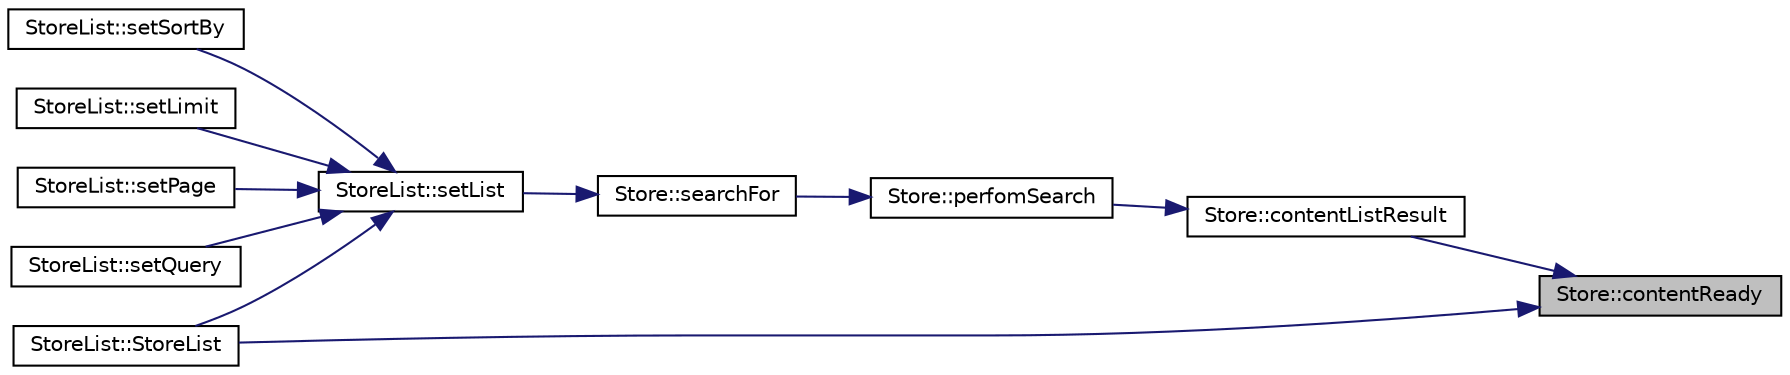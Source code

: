 digraph "Store::contentReady"
{
 // INTERACTIVE_SVG=YES
 // LATEX_PDF_SIZE
  edge [fontname="Helvetica",fontsize="10",labelfontname="Helvetica",labelfontsize="10"];
  node [fontname="Helvetica",fontsize="10",shape=record];
  rankdir="RL";
  Node53 [label="Store::contentReady",height=0.2,width=0.4,color="black", fillcolor="grey75", style="filled", fontcolor="black",tooltip=" "];
  Node53 -> Node54 [dir="back",color="midnightblue",fontsize="10",style="solid",fontname="Helvetica"];
  Node54 [label="Store::contentListResult",height=0.2,width=0.4,color="black", fillcolor="white", style="filled",URL="$class_store.html#a447d0505d2b6f722f23ded8e4def963a",tooltip=" "];
  Node54 -> Node55 [dir="back",color="midnightblue",fontsize="10",style="solid",fontname="Helvetica"];
  Node55 [label="Store::perfomSearch",height=0.2,width=0.4,color="black", fillcolor="white", style="filled",URL="$class_store.html#acdc85be751071eda665644b5a6c9c12a",tooltip=" "];
  Node55 -> Node56 [dir="back",color="midnightblue",fontsize="10",style="solid",fontname="Helvetica"];
  Node56 [label="Store::searchFor",height=0.2,width=0.4,color="black", fillcolor="white", style="filled",URL="$class_store.html#ad3579d9e889c6b2f461f71e042349cb7",tooltip=" "];
  Node56 -> Node57 [dir="back",color="midnightblue",fontsize="10",style="solid",fontname="Helvetica"];
  Node57 [label="StoreList::setList",height=0.2,width=0.4,color="black", fillcolor="white", style="filled",URL="$class_store_list.html#a0fe214b10f802cd801e227f9255e73e0",tooltip=" "];
  Node57 -> Node58 [dir="back",color="midnightblue",fontsize="10",style="solid",fontname="Helvetica"];
  Node58 [label="StoreList::StoreList",height=0.2,width=0.4,color="black", fillcolor="white", style="filled",URL="$class_store_list.html#abf232e0d23409361dc2e1fb4c69c074d",tooltip=" "];
  Node57 -> Node59 [dir="back",color="midnightblue",fontsize="10",style="solid",fontname="Helvetica"];
  Node59 [label="StoreList::setLimit",height=0.2,width=0.4,color="black", fillcolor="white", style="filled",URL="$class_store_list.html#a2bf832d8a4a72cd600f04445055c9243",tooltip=" "];
  Node57 -> Node60 [dir="back",color="midnightblue",fontsize="10",style="solid",fontname="Helvetica"];
  Node60 [label="StoreList::setPage",height=0.2,width=0.4,color="black", fillcolor="white", style="filled",URL="$class_store_list.html#a849bd1e4c13f95005508aa849f58b91f",tooltip=" "];
  Node57 -> Node61 [dir="back",color="midnightblue",fontsize="10",style="solid",fontname="Helvetica"];
  Node61 [label="StoreList::setQuery",height=0.2,width=0.4,color="black", fillcolor="white", style="filled",URL="$class_store_list.html#ab1017424c6388315cea58088f969a5a9",tooltip=" "];
  Node57 -> Node62 [dir="back",color="midnightblue",fontsize="10",style="solid",fontname="Helvetica"];
  Node62 [label="StoreList::setSortBy",height=0.2,width=0.4,color="black", fillcolor="white", style="filled",URL="$class_store_list.html#a0885e82072d00f963a7a692f478786d2",tooltip=" "];
  Node53 -> Node58 [dir="back",color="midnightblue",fontsize="10",style="solid",fontname="Helvetica"];
}
